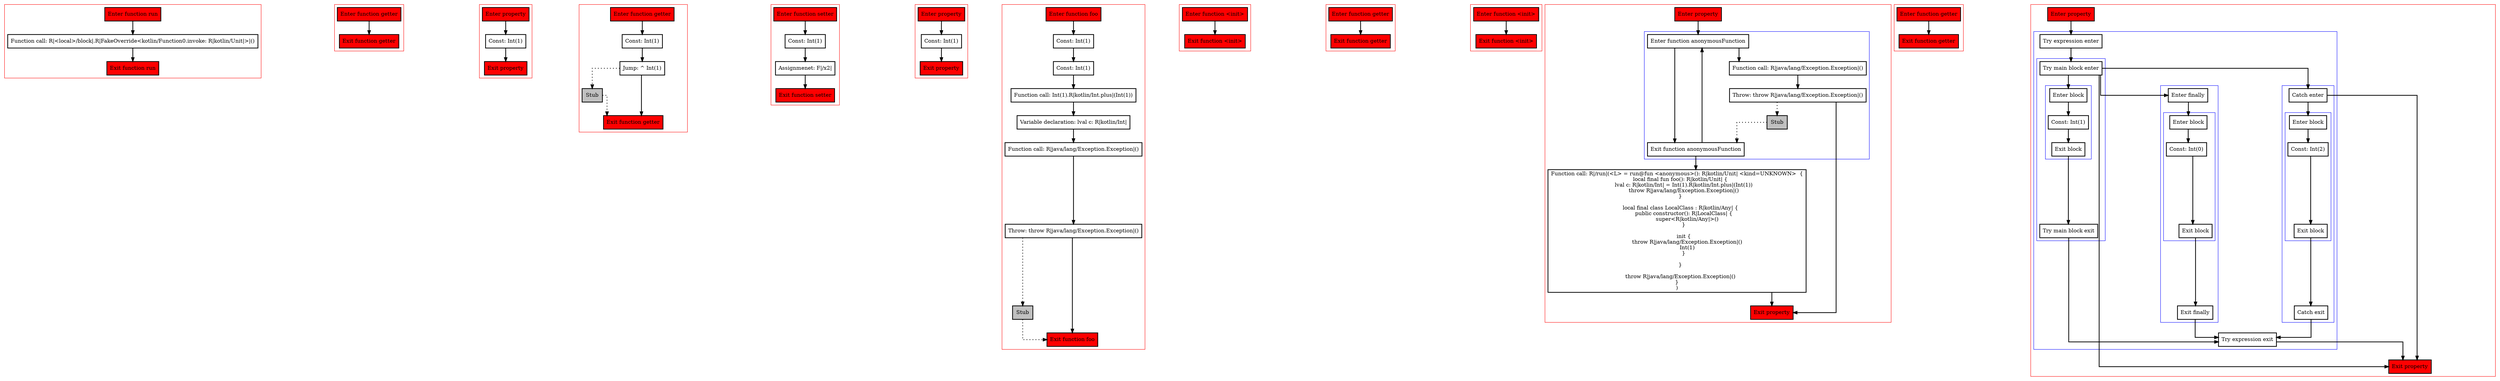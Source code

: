 digraph propertiesAndInitBlocks_kt {
  graph [splines=ortho nodesep=3]
  node [shape=box penwidth=2]
  edge [penwidth=2]

  subgraph cluster_0 {
    color=red
    0 [label="Enter function run" style="filled" fillcolor=red];
    1 [label="Function call: R|<local>/block|.R|FakeOverride<kotlin/Function0.invoke: R|kotlin/Unit|>|()"];
    2 [label="Exit function run" style="filled" fillcolor=red];
  }

  0 -> {1};
  1 -> {2};

  subgraph cluster_1 {
    color=red
    3 [label="Enter function getter" style="filled" fillcolor=red];
    4 [label="Exit function getter" style="filled" fillcolor=red];
  }

  3 -> {4};

  subgraph cluster_2 {
    color=red
    5 [label="Enter property" style="filled" fillcolor=red];
    6 [label="Const: Int(1)"];
    7 [label="Exit property" style="filled" fillcolor=red];
  }

  5 -> {6};
  6 -> {7};

  subgraph cluster_3 {
    color=red
    8 [label="Enter function getter" style="filled" fillcolor=red];
    9 [label="Const: Int(1)"];
    10 [label="Jump: ^ Int(1)"];
    11 [label="Stub" style="filled" fillcolor=gray];
    12 [label="Exit function getter" style="filled" fillcolor=red];
  }

  8 -> {9};
  9 -> {10};
  10 -> {12};
  10 -> {11} [style=dotted];
  11 -> {12} [style=dotted];

  subgraph cluster_4 {
    color=red
    13 [label="Enter function setter" style="filled" fillcolor=red];
    14 [label="Const: Int(1)"];
    15 [label="Assignmenet: F|/x2|"];
    16 [label="Exit function setter" style="filled" fillcolor=red];
  }

  13 -> {14};
  14 -> {15};
  15 -> {16};

  subgraph cluster_5 {
    color=red
    17 [label="Enter property" style="filled" fillcolor=red];
    18 [label="Const: Int(1)"];
    19 [label="Exit property" style="filled" fillcolor=red];
  }

  17 -> {18};
  18 -> {19};

  subgraph cluster_6 {
    color=red
    20 [label="Enter function foo" style="filled" fillcolor=red];
    21 [label="Const: Int(1)"];
    22 [label="Const: Int(1)"];
    23 [label="Function call: Int(1).R|kotlin/Int.plus|(Int(1))"];
    24 [label="Variable declaration: lval c: R|kotlin/Int|"];
    25 [label="Function call: R|java/lang/Exception.Exception|()"];
    26 [label="Throw: throw R|java/lang/Exception.Exception|()"];
    27 [label="Stub" style="filled" fillcolor=gray];
    28 [label="Exit function foo" style="filled" fillcolor=red];
  }

  20 -> {21};
  21 -> {22};
  22 -> {23};
  23 -> {24};
  24 -> {25};
  25 -> {26};
  26 -> {28};
  26 -> {27} [style=dotted];
  27 -> {28} [style=dotted];

  subgraph cluster_7 {
    color=red
    29 [label="Enter function <init>" style="filled" fillcolor=red];
    30 [label="Exit function <init>" style="filled" fillcolor=red];
  }

  29 -> {30};

  subgraph cluster_8 {
    color=red
    31 [label="Enter function getter" style="filled" fillcolor=red];
    32 [label="Exit function getter" style="filled" fillcolor=red];
  }

  31 -> {32};

  subgraph cluster_9 {
    color=red
    33 [label="Enter function <init>" style="filled" fillcolor=red];
    34 [label="Exit function <init>" style="filled" fillcolor=red];
  }

  33 -> {34};

  subgraph cluster_10 {
    color=red
    35 [label="Enter property" style="filled" fillcolor=red];
    subgraph cluster_11 {
      color=blue
      36 [label="Enter function anonymousFunction"];
      37 [label="Function call: R|java/lang/Exception.Exception|()"];
      38 [label="Throw: throw R|java/lang/Exception.Exception|()"];
      39 [label="Stub" style="filled" fillcolor=gray];
      40 [label="Exit function anonymousFunction"];
    }
    41 [label="Function call: R|/run|(<L> = run@fun <anonymous>(): R|kotlin/Unit| <kind=UNKNOWN>  {
    local final fun foo(): R|kotlin/Unit| {
        lval c: R|kotlin/Int| = Int(1).R|kotlin/Int.plus|(Int(1))
        throw R|java/lang/Exception.Exception|()
    }

    local final class LocalClass : R|kotlin/Any| {
        public constructor(): R|LocalClass| {
            super<R|kotlin/Any|>()
        }

        init {
            throw R|java/lang/Exception.Exception|()
            Int(1)
        }

    }

    throw R|java/lang/Exception.Exception|()
}
)"];
    42 [label="Exit property" style="filled" fillcolor=red];
  }

  35 -> {36};
  36 -> {40 37};
  37 -> {38};
  38 -> {42};
  38 -> {39} [style=dotted];
  39 -> {40} [style=dotted];
  40 -> {36 41};
  41 -> {42};

  subgraph cluster_12 {
    color=red
    43 [label="Enter function getter" style="filled" fillcolor=red];
    44 [label="Exit function getter" style="filled" fillcolor=red];
  }

  43 -> {44};

  subgraph cluster_13 {
    color=red
    45 [label="Enter property" style="filled" fillcolor=red];
    subgraph cluster_14 {
      color=blue
      46 [label="Try expression enter"];
      subgraph cluster_15 {
        color=blue
        47 [label="Try main block enter"];
        subgraph cluster_16 {
          color=blue
          48 [label="Enter block"];
          49 [label="Const: Int(1)"];
          50 [label="Exit block"];
        }
        51 [label="Try main block exit"];
      }
      subgraph cluster_17 {
        color=blue
        52 [label="Enter finally"];
        subgraph cluster_18 {
          color=blue
          53 [label="Enter block"];
          54 [label="Const: Int(0)"];
          55 [label="Exit block"];
        }
        56 [label="Exit finally"];
      }
      subgraph cluster_19 {
        color=blue
        57 [label="Catch enter"];
        subgraph cluster_20 {
          color=blue
          58 [label="Enter block"];
          59 [label="Const: Int(2)"];
          60 [label="Exit block"];
        }
        61 [label="Catch exit"];
      }
      62 [label="Try expression exit"];
    }
    63 [label="Exit property" style="filled" fillcolor=red];
  }

  45 -> {46};
  46 -> {47};
  47 -> {63 57 52 48};
  48 -> {49};
  49 -> {50};
  50 -> {51};
  51 -> {62};
  52 -> {53};
  53 -> {54};
  54 -> {55};
  55 -> {56};
  56 -> {62};
  57 -> {63 58};
  58 -> {59};
  59 -> {60};
  60 -> {61};
  61 -> {62};
  62 -> {63};

}
